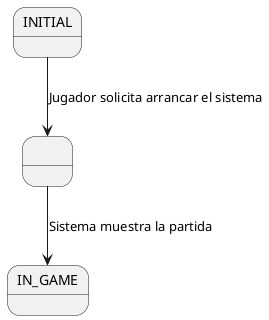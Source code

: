 @startuml Connect4
state INITIAL
state IN_GAME
state 1 as " "

INITIAL --> 1 : Jugador solicita arrancar el sistema
1 --> IN_GAME : Sistema muestra la partida
 


@enduml